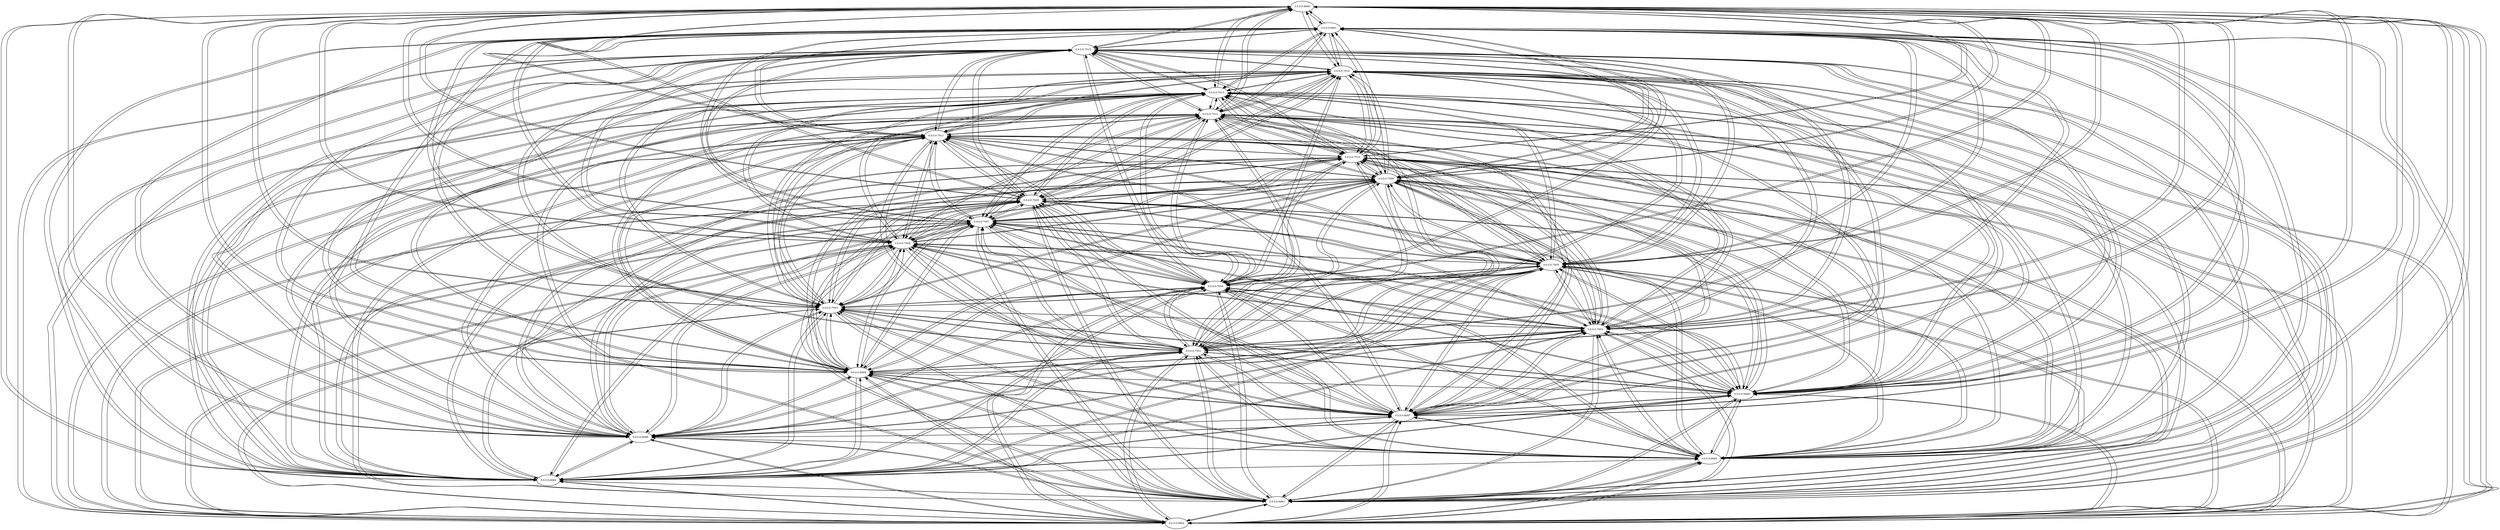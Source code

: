 digraph RGL__DirectedAdjacencyGraph {
    "0.0.0.0:6660" [
        fontsize = 8,
        label = "0.0.0.0:6660"
    ]

    "0.0.0.0:6661" [
        fontsize = 8,
        label = "0.0.0.0:6661"
    ]

    "0.0.0.0:6662" [
        fontsize = 8,
        label = "0.0.0.0:6662"
    ]

    "0.0.0.0:6663" [
        fontsize = 8,
        label = "0.0.0.0:6663"
    ]

    "0.0.0.0:6664" [
        fontsize = 8,
        label = "0.0.0.0:6664"
    ]

    "0.0.0.0:6665" [
        fontsize = 8,
        label = "0.0.0.0:6665"
    ]

    "0.0.0.0:6666" [
        fontsize = 8,
        label = "0.0.0.0:6666"
    ]

    "0.0.0.0:6667" [
        fontsize = 8,
        label = "0.0.0.0:6667"
    ]

    "0.0.0.0:6668" [
        fontsize = 8,
        label = "0.0.0.0:6668"
    ]

    "0.0.0.0:6669" [
        fontsize = 8,
        label = "0.0.0.0:6669"
    ]

    "0.0.0.0:7001" [
        fontsize = 8,
        label = "0.0.0.0:7001"
    ]

    "0.0.0.0:7002" [
        fontsize = 8,
        label = "0.0.0.0:7002"
    ]

    "0.0.0.0:7003" [
        fontsize = 8,
        label = "0.0.0.0:7003"
    ]

    "0.0.0.0:7004" [
        fontsize = 8,
        label = "0.0.0.0:7004"
    ]

    "0.0.0.0:7005" [
        fontsize = 8,
        label = "0.0.0.0:7005"
    ]

    "0.0.0.0:7006" [
        fontsize = 8,
        label = "0.0.0.0:7006"
    ]

    "0.0.0.0:7007" [
        fontsize = 8,
        label = "0.0.0.0:7007"
    ]

    "0.0.0.0:7008" [
        fontsize = 8,
        label = "0.0.0.0:7008"
    ]

    "0.0.0.0:7009" [
        fontsize = 8,
        label = "0.0.0.0:7009"
    ]

    "0.0.0.0:7010" [
        fontsize = 8,
        label = "0.0.0.0:7010"
    ]

    "0.0.0.0:7011" [
        fontsize = 8,
        label = "0.0.0.0:7011"
    ]

    "0.0.0.0:7012" [
        fontsize = 8,
        label = "0.0.0.0:7012"
    ]

    "0.0.0.0:7013" [
        fontsize = 8,
        label = "0.0.0.0:7013"
    ]

    "0.0.0.0:7014" [
        fontsize = 8,
        label = "0.0.0.0:7014"
    ]

    "0.0.0.0:7015" [
        fontsize = 8,
        label = "0.0.0.0:7015"
    ]

    "0.0.0.0:6660" -> "0.0.0.0:6661" [
        fontsize = 8
    ]

    "0.0.0.0:6660" -> "0.0.0.0:6662" [
        fontsize = 8
    ]

    "0.0.0.0:6660" -> "0.0.0.0:6663" [
        fontsize = 8
    ]

    "0.0.0.0:6660" -> "0.0.0.0:6664" [
        fontsize = 8
    ]

    "0.0.0.0:6660" -> "0.0.0.0:6665" [
        fontsize = 8
    ]

    "0.0.0.0:6660" -> "0.0.0.0:6666" [
        fontsize = 8
    ]

    "0.0.0.0:6660" -> "0.0.0.0:6667" [
        fontsize = 8
    ]

    "0.0.0.0:6660" -> "0.0.0.0:6668" [
        fontsize = 8
    ]

    "0.0.0.0:6660" -> "0.0.0.0:6669" [
        fontsize = 8
    ]

    "0.0.0.0:6660" -> "0.0.0.0:7001" [
        fontsize = 8
    ]

    "0.0.0.0:6660" -> "0.0.0.0:7002" [
        fontsize = 8
    ]

    "0.0.0.0:6660" -> "0.0.0.0:7003" [
        fontsize = 8
    ]

    "0.0.0.0:6660" -> "0.0.0.0:7004" [
        fontsize = 8
    ]

    "0.0.0.0:6660" -> "0.0.0.0:7005" [
        fontsize = 8
    ]

    "0.0.0.0:6660" -> "0.0.0.0:7006" [
        fontsize = 8
    ]

    "0.0.0.0:6660" -> "0.0.0.0:7007" [
        fontsize = 8
    ]

    "0.0.0.0:6660" -> "0.0.0.0:7008" [
        fontsize = 8
    ]

    "0.0.0.0:6660" -> "0.0.0.0:7009" [
        fontsize = 8
    ]

    "0.0.0.0:6660" -> "0.0.0.0:7010" [
        fontsize = 8
    ]

    "0.0.0.0:6660" -> "0.0.0.0:7011" [
        fontsize = 8
    ]

    "0.0.0.0:6660" -> "0.0.0.0:7012" [
        fontsize = 8
    ]

    "0.0.0.0:6660" -> "0.0.0.0:7013" [
        fontsize = 8
    ]

    "0.0.0.0:6660" -> "0.0.0.0:7014" [
        fontsize = 8
    ]

    "0.0.0.0:6660" -> "0.0.0.0:7015" [
        fontsize = 8
    ]

    "0.0.0.0:6661" -> "0.0.0.0:6660" [
        fontsize = 8
    ]

    "0.0.0.0:6661" -> "0.0.0.0:6662" [
        fontsize = 8
    ]

    "0.0.0.0:6661" -> "0.0.0.0:6663" [
        fontsize = 8
    ]

    "0.0.0.0:6661" -> "0.0.0.0:6664" [
        fontsize = 8
    ]

    "0.0.0.0:6661" -> "0.0.0.0:6665" [
        fontsize = 8
    ]

    "0.0.0.0:6661" -> "0.0.0.0:6666" [
        fontsize = 8
    ]

    "0.0.0.0:6661" -> "0.0.0.0:6667" [
        fontsize = 8
    ]

    "0.0.0.0:6661" -> "0.0.0.0:6668" [
        fontsize = 8
    ]

    "0.0.0.0:6661" -> "0.0.0.0:6669" [
        fontsize = 8
    ]

    "0.0.0.0:6661" -> "0.0.0.0:7001" [
        fontsize = 8
    ]

    "0.0.0.0:6661" -> "0.0.0.0:7002" [
        fontsize = 8
    ]

    "0.0.0.0:6661" -> "0.0.0.0:7003" [
        fontsize = 8
    ]

    "0.0.0.0:6661" -> "0.0.0.0:7004" [
        fontsize = 8
    ]

    "0.0.0.0:6661" -> "0.0.0.0:7005" [
        fontsize = 8
    ]

    "0.0.0.0:6661" -> "0.0.0.0:7006" [
        fontsize = 8
    ]

    "0.0.0.0:6661" -> "0.0.0.0:7007" [
        fontsize = 8
    ]

    "0.0.0.0:6661" -> "0.0.0.0:7008" [
        fontsize = 8
    ]

    "0.0.0.0:6661" -> "0.0.0.0:7009" [
        fontsize = 8
    ]

    "0.0.0.0:6661" -> "0.0.0.0:7010" [
        fontsize = 8
    ]

    "0.0.0.0:6661" -> "0.0.0.0:7011" [
        fontsize = 8
    ]

    "0.0.0.0:6661" -> "0.0.0.0:7012" [
        fontsize = 8
    ]

    "0.0.0.0:6661" -> "0.0.0.0:7013" [
        fontsize = 8
    ]

    "0.0.0.0:6661" -> "0.0.0.0:7014" [
        fontsize = 8
    ]

    "0.0.0.0:6661" -> "0.0.0.0:7015" [
        fontsize = 8
    ]

    "0.0.0.0:6662" -> "0.0.0.0:6660" [
        fontsize = 8
    ]

    "0.0.0.0:6662" -> "0.0.0.0:6661" [
        fontsize = 8
    ]

    "0.0.0.0:6662" -> "0.0.0.0:6663" [
        fontsize = 8
    ]

    "0.0.0.0:6662" -> "0.0.0.0:6664" [
        fontsize = 8
    ]

    "0.0.0.0:6662" -> "0.0.0.0:6665" [
        fontsize = 8
    ]

    "0.0.0.0:6662" -> "0.0.0.0:6666" [
        fontsize = 8
    ]

    "0.0.0.0:6662" -> "0.0.0.0:6667" [
        fontsize = 8
    ]

    "0.0.0.0:6662" -> "0.0.0.0:6668" [
        fontsize = 8
    ]

    "0.0.0.0:6662" -> "0.0.0.0:6669" [
        fontsize = 8
    ]

    "0.0.0.0:6662" -> "0.0.0.0:7001" [
        fontsize = 8
    ]

    "0.0.0.0:6662" -> "0.0.0.0:7002" [
        fontsize = 8
    ]

    "0.0.0.0:6662" -> "0.0.0.0:7003" [
        fontsize = 8
    ]

    "0.0.0.0:6662" -> "0.0.0.0:7004" [
        fontsize = 8
    ]

    "0.0.0.0:6662" -> "0.0.0.0:7005" [
        fontsize = 8
    ]

    "0.0.0.0:6662" -> "0.0.0.0:7006" [
        fontsize = 8
    ]

    "0.0.0.0:6662" -> "0.0.0.0:7007" [
        fontsize = 8
    ]

    "0.0.0.0:6662" -> "0.0.0.0:7008" [
        fontsize = 8
    ]

    "0.0.0.0:6662" -> "0.0.0.0:7009" [
        fontsize = 8
    ]

    "0.0.0.0:6662" -> "0.0.0.0:7010" [
        fontsize = 8
    ]

    "0.0.0.0:6662" -> "0.0.0.0:7011" [
        fontsize = 8
    ]

    "0.0.0.0:6662" -> "0.0.0.0:7012" [
        fontsize = 8
    ]

    "0.0.0.0:6662" -> "0.0.0.0:7013" [
        fontsize = 8
    ]

    "0.0.0.0:6662" -> "0.0.0.0:7014" [
        fontsize = 8
    ]

    "0.0.0.0:6662" -> "0.0.0.0:7015" [
        fontsize = 8
    ]

    "0.0.0.0:6663" -> "0.0.0.0:6660" [
        fontsize = 8
    ]

    "0.0.0.0:6663" -> "0.0.0.0:6661" [
        fontsize = 8
    ]

    "0.0.0.0:6663" -> "0.0.0.0:6662" [
        fontsize = 8
    ]

    "0.0.0.0:6663" -> "0.0.0.0:6664" [
        fontsize = 8
    ]

    "0.0.0.0:6663" -> "0.0.0.0:6665" [
        fontsize = 8
    ]

    "0.0.0.0:6663" -> "0.0.0.0:6666" [
        fontsize = 8
    ]

    "0.0.0.0:6663" -> "0.0.0.0:6667" [
        fontsize = 8
    ]

    "0.0.0.0:6663" -> "0.0.0.0:6668" [
        fontsize = 8
    ]

    "0.0.0.0:6663" -> "0.0.0.0:6669" [
        fontsize = 8
    ]

    "0.0.0.0:6663" -> "0.0.0.0:7001" [
        fontsize = 8
    ]

    "0.0.0.0:6663" -> "0.0.0.0:7002" [
        fontsize = 8
    ]

    "0.0.0.0:6663" -> "0.0.0.0:7003" [
        fontsize = 8
    ]

    "0.0.0.0:6663" -> "0.0.0.0:7004" [
        fontsize = 8
    ]

    "0.0.0.0:6663" -> "0.0.0.0:7005" [
        fontsize = 8
    ]

    "0.0.0.0:6663" -> "0.0.0.0:7006" [
        fontsize = 8
    ]

    "0.0.0.0:6663" -> "0.0.0.0:7007" [
        fontsize = 8
    ]

    "0.0.0.0:6663" -> "0.0.0.0:7008" [
        fontsize = 8
    ]

    "0.0.0.0:6663" -> "0.0.0.0:7009" [
        fontsize = 8
    ]

    "0.0.0.0:6663" -> "0.0.0.0:7010" [
        fontsize = 8
    ]

    "0.0.0.0:6663" -> "0.0.0.0:7011" [
        fontsize = 8
    ]

    "0.0.0.0:6663" -> "0.0.0.0:7012" [
        fontsize = 8
    ]

    "0.0.0.0:6663" -> "0.0.0.0:7013" [
        fontsize = 8
    ]

    "0.0.0.0:6663" -> "0.0.0.0:7014" [
        fontsize = 8
    ]

    "0.0.0.0:6663" -> "0.0.0.0:7015" [
        fontsize = 8
    ]

    "0.0.0.0:6664" -> "0.0.0.0:6660" [
        fontsize = 8
    ]

    "0.0.0.0:6664" -> "0.0.0.0:6661" [
        fontsize = 8
    ]

    "0.0.0.0:6664" -> "0.0.0.0:6662" [
        fontsize = 8
    ]

    "0.0.0.0:6664" -> "0.0.0.0:6663" [
        fontsize = 8
    ]

    "0.0.0.0:6664" -> "0.0.0.0:6665" [
        fontsize = 8
    ]

    "0.0.0.0:6664" -> "0.0.0.0:6666" [
        fontsize = 8
    ]

    "0.0.0.0:6664" -> "0.0.0.0:6667" [
        fontsize = 8
    ]

    "0.0.0.0:6664" -> "0.0.0.0:6668" [
        fontsize = 8
    ]

    "0.0.0.0:6664" -> "0.0.0.0:6669" [
        fontsize = 8
    ]

    "0.0.0.0:6664" -> "0.0.0.0:7001" [
        fontsize = 8
    ]

    "0.0.0.0:6664" -> "0.0.0.0:7002" [
        fontsize = 8
    ]

    "0.0.0.0:6664" -> "0.0.0.0:7003" [
        fontsize = 8
    ]

    "0.0.0.0:6664" -> "0.0.0.0:7004" [
        fontsize = 8
    ]

    "0.0.0.0:6664" -> "0.0.0.0:7005" [
        fontsize = 8
    ]

    "0.0.0.0:6664" -> "0.0.0.0:7006" [
        fontsize = 8
    ]

    "0.0.0.0:6664" -> "0.0.0.0:7007" [
        fontsize = 8
    ]

    "0.0.0.0:6664" -> "0.0.0.0:7008" [
        fontsize = 8
    ]

    "0.0.0.0:6664" -> "0.0.0.0:7009" [
        fontsize = 8
    ]

    "0.0.0.0:6664" -> "0.0.0.0:7010" [
        fontsize = 8
    ]

    "0.0.0.0:6664" -> "0.0.0.0:7011" [
        fontsize = 8
    ]

    "0.0.0.0:6664" -> "0.0.0.0:7012" [
        fontsize = 8
    ]

    "0.0.0.0:6664" -> "0.0.0.0:7013" [
        fontsize = 8
    ]

    "0.0.0.0:6664" -> "0.0.0.0:7014" [
        fontsize = 8
    ]

    "0.0.0.0:6664" -> "0.0.0.0:7015" [
        fontsize = 8
    ]

    "0.0.0.0:6665" -> "0.0.0.0:6660" [
        fontsize = 8
    ]

    "0.0.0.0:6665" -> "0.0.0.0:6661" [
        fontsize = 8
    ]

    "0.0.0.0:6665" -> "0.0.0.0:6662" [
        fontsize = 8
    ]

    "0.0.0.0:6665" -> "0.0.0.0:6663" [
        fontsize = 8
    ]

    "0.0.0.0:6665" -> "0.0.0.0:6664" [
        fontsize = 8
    ]

    "0.0.0.0:6665" -> "0.0.0.0:6666" [
        fontsize = 8
    ]

    "0.0.0.0:6665" -> "0.0.0.0:6667" [
        fontsize = 8
    ]

    "0.0.0.0:6665" -> "0.0.0.0:6668" [
        fontsize = 8
    ]

    "0.0.0.0:6665" -> "0.0.0.0:6669" [
        fontsize = 8
    ]

    "0.0.0.0:6665" -> "0.0.0.0:7001" [
        fontsize = 8
    ]

    "0.0.0.0:6665" -> "0.0.0.0:7002" [
        fontsize = 8
    ]

    "0.0.0.0:6665" -> "0.0.0.0:7003" [
        fontsize = 8
    ]

    "0.0.0.0:6665" -> "0.0.0.0:7004" [
        fontsize = 8
    ]

    "0.0.0.0:6665" -> "0.0.0.0:7005" [
        fontsize = 8
    ]

    "0.0.0.0:6665" -> "0.0.0.0:7006" [
        fontsize = 8
    ]

    "0.0.0.0:6665" -> "0.0.0.0:7007" [
        fontsize = 8
    ]

    "0.0.0.0:6665" -> "0.0.0.0:7008" [
        fontsize = 8
    ]

    "0.0.0.0:6665" -> "0.0.0.0:7009" [
        fontsize = 8
    ]

    "0.0.0.0:6665" -> "0.0.0.0:7010" [
        fontsize = 8
    ]

    "0.0.0.0:6665" -> "0.0.0.0:7011" [
        fontsize = 8
    ]

    "0.0.0.0:6665" -> "0.0.0.0:7012" [
        fontsize = 8
    ]

    "0.0.0.0:6665" -> "0.0.0.0:7013" [
        fontsize = 8
    ]

    "0.0.0.0:6665" -> "0.0.0.0:7014" [
        fontsize = 8
    ]

    "0.0.0.0:6665" -> "0.0.0.0:7015" [
        fontsize = 8
    ]

    "0.0.0.0:6666" -> "0.0.0.0:6660" [
        fontsize = 8
    ]

    "0.0.0.0:6666" -> "0.0.0.0:6661" [
        fontsize = 8
    ]

    "0.0.0.0:6666" -> "0.0.0.0:6662" [
        fontsize = 8
    ]

    "0.0.0.0:6666" -> "0.0.0.0:6663" [
        fontsize = 8
    ]

    "0.0.0.0:6666" -> "0.0.0.0:6664" [
        fontsize = 8
    ]

    "0.0.0.0:6666" -> "0.0.0.0:6665" [
        fontsize = 8
    ]

    "0.0.0.0:6666" -> "0.0.0.0:6667" [
        fontsize = 8
    ]

    "0.0.0.0:6666" -> "0.0.0.0:6668" [
        fontsize = 8
    ]

    "0.0.0.0:6666" -> "0.0.0.0:6669" [
        fontsize = 8
    ]

    "0.0.0.0:6666" -> "0.0.0.0:7001" [
        fontsize = 8
    ]

    "0.0.0.0:6666" -> "0.0.0.0:7002" [
        fontsize = 8
    ]

    "0.0.0.0:6666" -> "0.0.0.0:7003" [
        fontsize = 8
    ]

    "0.0.0.0:6666" -> "0.0.0.0:7004" [
        fontsize = 8
    ]

    "0.0.0.0:6666" -> "0.0.0.0:7005" [
        fontsize = 8
    ]

    "0.0.0.0:6666" -> "0.0.0.0:7006" [
        fontsize = 8
    ]

    "0.0.0.0:6666" -> "0.0.0.0:7007" [
        fontsize = 8
    ]

    "0.0.0.0:6666" -> "0.0.0.0:7008" [
        fontsize = 8
    ]

    "0.0.0.0:6666" -> "0.0.0.0:7009" [
        fontsize = 8
    ]

    "0.0.0.0:6666" -> "0.0.0.0:7010" [
        fontsize = 8
    ]

    "0.0.0.0:6666" -> "0.0.0.0:7011" [
        fontsize = 8
    ]

    "0.0.0.0:6666" -> "0.0.0.0:7012" [
        fontsize = 8
    ]

    "0.0.0.0:6666" -> "0.0.0.0:7013" [
        fontsize = 8
    ]

    "0.0.0.0:6666" -> "0.0.0.0:7014" [
        fontsize = 8
    ]

    "0.0.0.0:6666" -> "0.0.0.0:7015" [
        fontsize = 8
    ]

    "0.0.0.0:6667" -> "0.0.0.0:6660" [
        fontsize = 8
    ]

    "0.0.0.0:6667" -> "0.0.0.0:6661" [
        fontsize = 8
    ]

    "0.0.0.0:6667" -> "0.0.0.0:6662" [
        fontsize = 8
    ]

    "0.0.0.0:6667" -> "0.0.0.0:6663" [
        fontsize = 8
    ]

    "0.0.0.0:6667" -> "0.0.0.0:6664" [
        fontsize = 8
    ]

    "0.0.0.0:6667" -> "0.0.0.0:6665" [
        fontsize = 8
    ]

    "0.0.0.0:6667" -> "0.0.0.0:6666" [
        fontsize = 8
    ]

    "0.0.0.0:6667" -> "0.0.0.0:6668" [
        fontsize = 8
    ]

    "0.0.0.0:6667" -> "0.0.0.0:6669" [
        fontsize = 8
    ]

    "0.0.0.0:6667" -> "0.0.0.0:7001" [
        fontsize = 8
    ]

    "0.0.0.0:6667" -> "0.0.0.0:7002" [
        fontsize = 8
    ]

    "0.0.0.0:6667" -> "0.0.0.0:7003" [
        fontsize = 8
    ]

    "0.0.0.0:6667" -> "0.0.0.0:7004" [
        fontsize = 8
    ]

    "0.0.0.0:6667" -> "0.0.0.0:7005" [
        fontsize = 8
    ]

    "0.0.0.0:6667" -> "0.0.0.0:7006" [
        fontsize = 8
    ]

    "0.0.0.0:6667" -> "0.0.0.0:7007" [
        fontsize = 8
    ]

    "0.0.0.0:6667" -> "0.0.0.0:7008" [
        fontsize = 8
    ]

    "0.0.0.0:6667" -> "0.0.0.0:7009" [
        fontsize = 8
    ]

    "0.0.0.0:6667" -> "0.0.0.0:7010" [
        fontsize = 8
    ]

    "0.0.0.0:6667" -> "0.0.0.0:7011" [
        fontsize = 8
    ]

    "0.0.0.0:6667" -> "0.0.0.0:7012" [
        fontsize = 8
    ]

    "0.0.0.0:6667" -> "0.0.0.0:7013" [
        fontsize = 8
    ]

    "0.0.0.0:6667" -> "0.0.0.0:7014" [
        fontsize = 8
    ]

    "0.0.0.0:6667" -> "0.0.0.0:7015" [
        fontsize = 8
    ]

    "0.0.0.0:6668" -> "0.0.0.0:6660" [
        fontsize = 8
    ]

    "0.0.0.0:6668" -> "0.0.0.0:6661" [
        fontsize = 8
    ]

    "0.0.0.0:6668" -> "0.0.0.0:6662" [
        fontsize = 8
    ]

    "0.0.0.0:6668" -> "0.0.0.0:6663" [
        fontsize = 8
    ]

    "0.0.0.0:6668" -> "0.0.0.0:6664" [
        fontsize = 8
    ]

    "0.0.0.0:6668" -> "0.0.0.0:6665" [
        fontsize = 8
    ]

    "0.0.0.0:6668" -> "0.0.0.0:6666" [
        fontsize = 8
    ]

    "0.0.0.0:6668" -> "0.0.0.0:6667" [
        fontsize = 8
    ]

    "0.0.0.0:6668" -> "0.0.0.0:6669" [
        fontsize = 8
    ]

    "0.0.0.0:6668" -> "0.0.0.0:7001" [
        fontsize = 8
    ]

    "0.0.0.0:6668" -> "0.0.0.0:7002" [
        fontsize = 8
    ]

    "0.0.0.0:6668" -> "0.0.0.0:7003" [
        fontsize = 8
    ]

    "0.0.0.0:6668" -> "0.0.0.0:7004" [
        fontsize = 8
    ]

    "0.0.0.0:6668" -> "0.0.0.0:7005" [
        fontsize = 8
    ]

    "0.0.0.0:6668" -> "0.0.0.0:7006" [
        fontsize = 8
    ]

    "0.0.0.0:6668" -> "0.0.0.0:7007" [
        fontsize = 8
    ]

    "0.0.0.0:6668" -> "0.0.0.0:7008" [
        fontsize = 8
    ]

    "0.0.0.0:6668" -> "0.0.0.0:7009" [
        fontsize = 8
    ]

    "0.0.0.0:6668" -> "0.0.0.0:7010" [
        fontsize = 8
    ]

    "0.0.0.0:6668" -> "0.0.0.0:7011" [
        fontsize = 8
    ]

    "0.0.0.0:6668" -> "0.0.0.0:7012" [
        fontsize = 8
    ]

    "0.0.0.0:6668" -> "0.0.0.0:7013" [
        fontsize = 8
    ]

    "0.0.0.0:6668" -> "0.0.0.0:7014" [
        fontsize = 8
    ]

    "0.0.0.0:6668" -> "0.0.0.0:7015" [
        fontsize = 8
    ]

    "0.0.0.0:6669" -> "0.0.0.0:6660" [
        fontsize = 8
    ]

    "0.0.0.0:6669" -> "0.0.0.0:6661" [
        fontsize = 8
    ]

    "0.0.0.0:6669" -> "0.0.0.0:6662" [
        fontsize = 8
    ]

    "0.0.0.0:6669" -> "0.0.0.0:6663" [
        fontsize = 8
    ]

    "0.0.0.0:6669" -> "0.0.0.0:6664" [
        fontsize = 8
    ]

    "0.0.0.0:6669" -> "0.0.0.0:6665" [
        fontsize = 8
    ]

    "0.0.0.0:6669" -> "0.0.0.0:6666" [
        fontsize = 8
    ]

    "0.0.0.0:6669" -> "0.0.0.0:6667" [
        fontsize = 8
    ]

    "0.0.0.0:6669" -> "0.0.0.0:6668" [
        fontsize = 8
    ]

    "0.0.0.0:6669" -> "0.0.0.0:7001" [
        fontsize = 8
    ]

    "0.0.0.0:6669" -> "0.0.0.0:7002" [
        fontsize = 8
    ]

    "0.0.0.0:6669" -> "0.0.0.0:7003" [
        fontsize = 8
    ]

    "0.0.0.0:6669" -> "0.0.0.0:7004" [
        fontsize = 8
    ]

    "0.0.0.0:6669" -> "0.0.0.0:7005" [
        fontsize = 8
    ]

    "0.0.0.0:6669" -> "0.0.0.0:7006" [
        fontsize = 8
    ]

    "0.0.0.0:6669" -> "0.0.0.0:7007" [
        fontsize = 8
    ]

    "0.0.0.0:6669" -> "0.0.0.0:7008" [
        fontsize = 8
    ]

    "0.0.0.0:6669" -> "0.0.0.0:7009" [
        fontsize = 8
    ]

    "0.0.0.0:6669" -> "0.0.0.0:7010" [
        fontsize = 8
    ]

    "0.0.0.0:6669" -> "0.0.0.0:7011" [
        fontsize = 8
    ]

    "0.0.0.0:6669" -> "0.0.0.0:7012" [
        fontsize = 8
    ]

    "0.0.0.0:6669" -> "0.0.0.0:7013" [
        fontsize = 8
    ]

    "0.0.0.0:6669" -> "0.0.0.0:7014" [
        fontsize = 8
    ]

    "0.0.0.0:6669" -> "0.0.0.0:7015" [
        fontsize = 8
    ]

    "0.0.0.0:7001" -> "0.0.0.0:6660" [
        fontsize = 8
    ]

    "0.0.0.0:7001" -> "0.0.0.0:6661" [
        fontsize = 8
    ]

    "0.0.0.0:7001" -> "0.0.0.0:6662" [
        fontsize = 8
    ]

    "0.0.0.0:7001" -> "0.0.0.0:6663" [
        fontsize = 8
    ]

    "0.0.0.0:7001" -> "0.0.0.0:6664" [
        fontsize = 8
    ]

    "0.0.0.0:7001" -> "0.0.0.0:6665" [
        fontsize = 8
    ]

    "0.0.0.0:7001" -> "0.0.0.0:6666" [
        fontsize = 8
    ]

    "0.0.0.0:7001" -> "0.0.0.0:6667" [
        fontsize = 8
    ]

    "0.0.0.0:7001" -> "0.0.0.0:6668" [
        fontsize = 8
    ]

    "0.0.0.0:7001" -> "0.0.0.0:6669" [
        fontsize = 8
    ]

    "0.0.0.0:7001" -> "0.0.0.0:7002" [
        fontsize = 8
    ]

    "0.0.0.0:7001" -> "0.0.0.0:7003" [
        fontsize = 8
    ]

    "0.0.0.0:7001" -> "0.0.0.0:7004" [
        fontsize = 8
    ]

    "0.0.0.0:7001" -> "0.0.0.0:7005" [
        fontsize = 8
    ]

    "0.0.0.0:7001" -> "0.0.0.0:7006" [
        fontsize = 8
    ]

    "0.0.0.0:7001" -> "0.0.0.0:7007" [
        fontsize = 8
    ]

    "0.0.0.0:7001" -> "0.0.0.0:7008" [
        fontsize = 8
    ]

    "0.0.0.0:7001" -> "0.0.0.0:7009" [
        fontsize = 8
    ]

    "0.0.0.0:7001" -> "0.0.0.0:7010" [
        fontsize = 8
    ]

    "0.0.0.0:7001" -> "0.0.0.0:7011" [
        fontsize = 8
    ]

    "0.0.0.0:7001" -> "0.0.0.0:7012" [
        fontsize = 8
    ]

    "0.0.0.0:7001" -> "0.0.0.0:7013" [
        fontsize = 8
    ]

    "0.0.0.0:7001" -> "0.0.0.0:7014" [
        fontsize = 8
    ]

    "0.0.0.0:7001" -> "0.0.0.0:7015" [
        fontsize = 8
    ]

    "0.0.0.0:7002" -> "0.0.0.0:6660" [
        fontsize = 8
    ]

    "0.0.0.0:7002" -> "0.0.0.0:6661" [
        fontsize = 8
    ]

    "0.0.0.0:7002" -> "0.0.0.0:6662" [
        fontsize = 8
    ]

    "0.0.0.0:7002" -> "0.0.0.0:6663" [
        fontsize = 8
    ]

    "0.0.0.0:7002" -> "0.0.0.0:6664" [
        fontsize = 8
    ]

    "0.0.0.0:7002" -> "0.0.0.0:6665" [
        fontsize = 8
    ]

    "0.0.0.0:7002" -> "0.0.0.0:6666" [
        fontsize = 8
    ]

    "0.0.0.0:7002" -> "0.0.0.0:6667" [
        fontsize = 8
    ]

    "0.0.0.0:7002" -> "0.0.0.0:6668" [
        fontsize = 8
    ]

    "0.0.0.0:7002" -> "0.0.0.0:6669" [
        fontsize = 8
    ]

    "0.0.0.0:7002" -> "0.0.0.0:7001" [
        fontsize = 8
    ]

    "0.0.0.0:7002" -> "0.0.0.0:7003" [
        fontsize = 8
    ]

    "0.0.0.0:7002" -> "0.0.0.0:7004" [
        fontsize = 8
    ]

    "0.0.0.0:7002" -> "0.0.0.0:7005" [
        fontsize = 8
    ]

    "0.0.0.0:7002" -> "0.0.0.0:7006" [
        fontsize = 8
    ]

    "0.0.0.0:7002" -> "0.0.0.0:7007" [
        fontsize = 8
    ]

    "0.0.0.0:7002" -> "0.0.0.0:7008" [
        fontsize = 8
    ]

    "0.0.0.0:7002" -> "0.0.0.0:7009" [
        fontsize = 8
    ]

    "0.0.0.0:7002" -> "0.0.0.0:7010" [
        fontsize = 8
    ]

    "0.0.0.0:7002" -> "0.0.0.0:7011" [
        fontsize = 8
    ]

    "0.0.0.0:7002" -> "0.0.0.0:7012" [
        fontsize = 8
    ]

    "0.0.0.0:7002" -> "0.0.0.0:7013" [
        fontsize = 8
    ]

    "0.0.0.0:7002" -> "0.0.0.0:7014" [
        fontsize = 8
    ]

    "0.0.0.0:7002" -> "0.0.0.0:7015" [
        fontsize = 8
    ]

    "0.0.0.0:7003" -> "0.0.0.0:6660" [
        fontsize = 8
    ]

    "0.0.0.0:7003" -> "0.0.0.0:6661" [
        fontsize = 8
    ]

    "0.0.0.0:7003" -> "0.0.0.0:6662" [
        fontsize = 8
    ]

    "0.0.0.0:7003" -> "0.0.0.0:6663" [
        fontsize = 8
    ]

    "0.0.0.0:7003" -> "0.0.0.0:6664" [
        fontsize = 8
    ]

    "0.0.0.0:7003" -> "0.0.0.0:6665" [
        fontsize = 8
    ]

    "0.0.0.0:7003" -> "0.0.0.0:6666" [
        fontsize = 8
    ]

    "0.0.0.0:7003" -> "0.0.0.0:6667" [
        fontsize = 8
    ]

    "0.0.0.0:7003" -> "0.0.0.0:6668" [
        fontsize = 8
    ]

    "0.0.0.0:7003" -> "0.0.0.0:6669" [
        fontsize = 8
    ]

    "0.0.0.0:7003" -> "0.0.0.0:7001" [
        fontsize = 8
    ]

    "0.0.0.0:7003" -> "0.0.0.0:7002" [
        fontsize = 8
    ]

    "0.0.0.0:7003" -> "0.0.0.0:7004" [
        fontsize = 8
    ]

    "0.0.0.0:7003" -> "0.0.0.0:7005" [
        fontsize = 8
    ]

    "0.0.0.0:7003" -> "0.0.0.0:7006" [
        fontsize = 8
    ]

    "0.0.0.0:7003" -> "0.0.0.0:7007" [
        fontsize = 8
    ]

    "0.0.0.0:7003" -> "0.0.0.0:7008" [
        fontsize = 8
    ]

    "0.0.0.0:7003" -> "0.0.0.0:7009" [
        fontsize = 8
    ]

    "0.0.0.0:7003" -> "0.0.0.0:7010" [
        fontsize = 8
    ]

    "0.0.0.0:7003" -> "0.0.0.0:7011" [
        fontsize = 8
    ]

    "0.0.0.0:7003" -> "0.0.0.0:7012" [
        fontsize = 8
    ]

    "0.0.0.0:7003" -> "0.0.0.0:7013" [
        fontsize = 8
    ]

    "0.0.0.0:7003" -> "0.0.0.0:7014" [
        fontsize = 8
    ]

    "0.0.0.0:7003" -> "0.0.0.0:7015" [
        fontsize = 8
    ]

    "0.0.0.0:7004" -> "0.0.0.0:6660" [
        fontsize = 8
    ]

    "0.0.0.0:7004" -> "0.0.0.0:6661" [
        fontsize = 8
    ]

    "0.0.0.0:7004" -> "0.0.0.0:6662" [
        fontsize = 8
    ]

    "0.0.0.0:7004" -> "0.0.0.0:6663" [
        fontsize = 8
    ]

    "0.0.0.0:7004" -> "0.0.0.0:6664" [
        fontsize = 8
    ]

    "0.0.0.0:7004" -> "0.0.0.0:6665" [
        fontsize = 8
    ]

    "0.0.0.0:7004" -> "0.0.0.0:6666" [
        fontsize = 8
    ]

    "0.0.0.0:7004" -> "0.0.0.0:6667" [
        fontsize = 8
    ]

    "0.0.0.0:7004" -> "0.0.0.0:6668" [
        fontsize = 8
    ]

    "0.0.0.0:7004" -> "0.0.0.0:6669" [
        fontsize = 8
    ]

    "0.0.0.0:7004" -> "0.0.0.0:7001" [
        fontsize = 8
    ]

    "0.0.0.0:7004" -> "0.0.0.0:7002" [
        fontsize = 8
    ]

    "0.0.0.0:7004" -> "0.0.0.0:7003" [
        fontsize = 8
    ]

    "0.0.0.0:7004" -> "0.0.0.0:7005" [
        fontsize = 8
    ]

    "0.0.0.0:7004" -> "0.0.0.0:7006" [
        fontsize = 8
    ]

    "0.0.0.0:7004" -> "0.0.0.0:7007" [
        fontsize = 8
    ]

    "0.0.0.0:7004" -> "0.0.0.0:7008" [
        fontsize = 8
    ]

    "0.0.0.0:7004" -> "0.0.0.0:7009" [
        fontsize = 8
    ]

    "0.0.0.0:7004" -> "0.0.0.0:7010" [
        fontsize = 8
    ]

    "0.0.0.0:7004" -> "0.0.0.0:7011" [
        fontsize = 8
    ]

    "0.0.0.0:7004" -> "0.0.0.0:7012" [
        fontsize = 8
    ]

    "0.0.0.0:7004" -> "0.0.0.0:7013" [
        fontsize = 8
    ]

    "0.0.0.0:7004" -> "0.0.0.0:7014" [
        fontsize = 8
    ]

    "0.0.0.0:7004" -> "0.0.0.0:7015" [
        fontsize = 8
    ]

    "0.0.0.0:7005" -> "0.0.0.0:6660" [
        fontsize = 8
    ]

    "0.0.0.0:7005" -> "0.0.0.0:6661" [
        fontsize = 8
    ]

    "0.0.0.0:7005" -> "0.0.0.0:6662" [
        fontsize = 8
    ]

    "0.0.0.0:7005" -> "0.0.0.0:6663" [
        fontsize = 8
    ]

    "0.0.0.0:7005" -> "0.0.0.0:6664" [
        fontsize = 8
    ]

    "0.0.0.0:7005" -> "0.0.0.0:6665" [
        fontsize = 8
    ]

    "0.0.0.0:7005" -> "0.0.0.0:6666" [
        fontsize = 8
    ]

    "0.0.0.0:7005" -> "0.0.0.0:6667" [
        fontsize = 8
    ]

    "0.0.0.0:7005" -> "0.0.0.0:6668" [
        fontsize = 8
    ]

    "0.0.0.0:7005" -> "0.0.0.0:6669" [
        fontsize = 8
    ]

    "0.0.0.0:7005" -> "0.0.0.0:7001" [
        fontsize = 8
    ]

    "0.0.0.0:7005" -> "0.0.0.0:7002" [
        fontsize = 8
    ]

    "0.0.0.0:7005" -> "0.0.0.0:7003" [
        fontsize = 8
    ]

    "0.0.0.0:7005" -> "0.0.0.0:7004" [
        fontsize = 8
    ]

    "0.0.0.0:7005" -> "0.0.0.0:7006" [
        fontsize = 8
    ]

    "0.0.0.0:7005" -> "0.0.0.0:7007" [
        fontsize = 8
    ]

    "0.0.0.0:7005" -> "0.0.0.0:7008" [
        fontsize = 8
    ]

    "0.0.0.0:7005" -> "0.0.0.0:7009" [
        fontsize = 8
    ]

    "0.0.0.0:7005" -> "0.0.0.0:7010" [
        fontsize = 8
    ]

    "0.0.0.0:7005" -> "0.0.0.0:7011" [
        fontsize = 8
    ]

    "0.0.0.0:7005" -> "0.0.0.0:7012" [
        fontsize = 8
    ]

    "0.0.0.0:7005" -> "0.0.0.0:7013" [
        fontsize = 8
    ]

    "0.0.0.0:7005" -> "0.0.0.0:7014" [
        fontsize = 8
    ]

    "0.0.0.0:7005" -> "0.0.0.0:7015" [
        fontsize = 8
    ]

    "0.0.0.0:7006" -> "0.0.0.0:6660" [
        fontsize = 8
    ]

    "0.0.0.0:7006" -> "0.0.0.0:6661" [
        fontsize = 8
    ]

    "0.0.0.0:7006" -> "0.0.0.0:6662" [
        fontsize = 8
    ]

    "0.0.0.0:7006" -> "0.0.0.0:6663" [
        fontsize = 8
    ]

    "0.0.0.0:7006" -> "0.0.0.0:6664" [
        fontsize = 8
    ]

    "0.0.0.0:7006" -> "0.0.0.0:6665" [
        fontsize = 8
    ]

    "0.0.0.0:7006" -> "0.0.0.0:6666" [
        fontsize = 8
    ]

    "0.0.0.0:7006" -> "0.0.0.0:6667" [
        fontsize = 8
    ]

    "0.0.0.0:7006" -> "0.0.0.0:6668" [
        fontsize = 8
    ]

    "0.0.0.0:7006" -> "0.0.0.0:6669" [
        fontsize = 8
    ]

    "0.0.0.0:7006" -> "0.0.0.0:7001" [
        fontsize = 8
    ]

    "0.0.0.0:7006" -> "0.0.0.0:7002" [
        fontsize = 8
    ]

    "0.0.0.0:7006" -> "0.0.0.0:7003" [
        fontsize = 8
    ]

    "0.0.0.0:7006" -> "0.0.0.0:7004" [
        fontsize = 8
    ]

    "0.0.0.0:7006" -> "0.0.0.0:7005" [
        fontsize = 8
    ]

    "0.0.0.0:7006" -> "0.0.0.0:7007" [
        fontsize = 8
    ]

    "0.0.0.0:7006" -> "0.0.0.0:7008" [
        fontsize = 8
    ]

    "0.0.0.0:7006" -> "0.0.0.0:7009" [
        fontsize = 8
    ]

    "0.0.0.0:7006" -> "0.0.0.0:7010" [
        fontsize = 8
    ]

    "0.0.0.0:7006" -> "0.0.0.0:7011" [
        fontsize = 8
    ]

    "0.0.0.0:7006" -> "0.0.0.0:7012" [
        fontsize = 8
    ]

    "0.0.0.0:7006" -> "0.0.0.0:7013" [
        fontsize = 8
    ]

    "0.0.0.0:7006" -> "0.0.0.0:7014" [
        fontsize = 8
    ]

    "0.0.0.0:7006" -> "0.0.0.0:7015" [
        fontsize = 8
    ]

    "0.0.0.0:7007" -> "0.0.0.0:6660" [
        fontsize = 8
    ]

    "0.0.0.0:7007" -> "0.0.0.0:6661" [
        fontsize = 8
    ]

    "0.0.0.0:7007" -> "0.0.0.0:6662" [
        fontsize = 8
    ]

    "0.0.0.0:7007" -> "0.0.0.0:6663" [
        fontsize = 8
    ]

    "0.0.0.0:7007" -> "0.0.0.0:6664" [
        fontsize = 8
    ]

    "0.0.0.0:7007" -> "0.0.0.0:6665" [
        fontsize = 8
    ]

    "0.0.0.0:7007" -> "0.0.0.0:6666" [
        fontsize = 8
    ]

    "0.0.0.0:7007" -> "0.0.0.0:6667" [
        fontsize = 8
    ]

    "0.0.0.0:7007" -> "0.0.0.0:6668" [
        fontsize = 8
    ]

    "0.0.0.0:7007" -> "0.0.0.0:6669" [
        fontsize = 8
    ]

    "0.0.0.0:7007" -> "0.0.0.0:7001" [
        fontsize = 8
    ]

    "0.0.0.0:7007" -> "0.0.0.0:7002" [
        fontsize = 8
    ]

    "0.0.0.0:7007" -> "0.0.0.0:7003" [
        fontsize = 8
    ]

    "0.0.0.0:7007" -> "0.0.0.0:7004" [
        fontsize = 8
    ]

    "0.0.0.0:7007" -> "0.0.0.0:7005" [
        fontsize = 8
    ]

    "0.0.0.0:7007" -> "0.0.0.0:7006" [
        fontsize = 8
    ]

    "0.0.0.0:7007" -> "0.0.0.0:7008" [
        fontsize = 8
    ]

    "0.0.0.0:7007" -> "0.0.0.0:7009" [
        fontsize = 8
    ]

    "0.0.0.0:7007" -> "0.0.0.0:7010" [
        fontsize = 8
    ]

    "0.0.0.0:7007" -> "0.0.0.0:7011" [
        fontsize = 8
    ]

    "0.0.0.0:7007" -> "0.0.0.0:7012" [
        fontsize = 8
    ]

    "0.0.0.0:7007" -> "0.0.0.0:7013" [
        fontsize = 8
    ]

    "0.0.0.0:7007" -> "0.0.0.0:7014" [
        fontsize = 8
    ]

    "0.0.0.0:7007" -> "0.0.0.0:7015" [
        fontsize = 8
    ]

    "0.0.0.0:7008" -> "0.0.0.0:6660" [
        fontsize = 8
    ]

    "0.0.0.0:7008" -> "0.0.0.0:6661" [
        fontsize = 8
    ]

    "0.0.0.0:7008" -> "0.0.0.0:6662" [
        fontsize = 8
    ]

    "0.0.0.0:7008" -> "0.0.0.0:6663" [
        fontsize = 8
    ]

    "0.0.0.0:7008" -> "0.0.0.0:6664" [
        fontsize = 8
    ]

    "0.0.0.0:7008" -> "0.0.0.0:6665" [
        fontsize = 8
    ]

    "0.0.0.0:7008" -> "0.0.0.0:6666" [
        fontsize = 8
    ]

    "0.0.0.0:7008" -> "0.0.0.0:6667" [
        fontsize = 8
    ]

    "0.0.0.0:7008" -> "0.0.0.0:6668" [
        fontsize = 8
    ]

    "0.0.0.0:7008" -> "0.0.0.0:6669" [
        fontsize = 8
    ]

    "0.0.0.0:7008" -> "0.0.0.0:7001" [
        fontsize = 8
    ]

    "0.0.0.0:7008" -> "0.0.0.0:7002" [
        fontsize = 8
    ]

    "0.0.0.0:7008" -> "0.0.0.0:7003" [
        fontsize = 8
    ]

    "0.0.0.0:7008" -> "0.0.0.0:7004" [
        fontsize = 8
    ]

    "0.0.0.0:7008" -> "0.0.0.0:7005" [
        fontsize = 8
    ]

    "0.0.0.0:7008" -> "0.0.0.0:7006" [
        fontsize = 8
    ]

    "0.0.0.0:7008" -> "0.0.0.0:7007" [
        fontsize = 8
    ]

    "0.0.0.0:7008" -> "0.0.0.0:7009" [
        fontsize = 8
    ]

    "0.0.0.0:7008" -> "0.0.0.0:7010" [
        fontsize = 8
    ]

    "0.0.0.0:7008" -> "0.0.0.0:7011" [
        fontsize = 8
    ]

    "0.0.0.0:7008" -> "0.0.0.0:7012" [
        fontsize = 8
    ]

    "0.0.0.0:7008" -> "0.0.0.0:7013" [
        fontsize = 8
    ]

    "0.0.0.0:7008" -> "0.0.0.0:7014" [
        fontsize = 8
    ]

    "0.0.0.0:7008" -> "0.0.0.0:7015" [
        fontsize = 8
    ]

    "0.0.0.0:7009" -> "0.0.0.0:6660" [
        fontsize = 8
    ]

    "0.0.0.0:7009" -> "0.0.0.0:6661" [
        fontsize = 8
    ]

    "0.0.0.0:7009" -> "0.0.0.0:6662" [
        fontsize = 8
    ]

    "0.0.0.0:7009" -> "0.0.0.0:6663" [
        fontsize = 8
    ]

    "0.0.0.0:7009" -> "0.0.0.0:6664" [
        fontsize = 8
    ]

    "0.0.0.0:7009" -> "0.0.0.0:6665" [
        fontsize = 8
    ]

    "0.0.0.0:7009" -> "0.0.0.0:6666" [
        fontsize = 8
    ]

    "0.0.0.0:7009" -> "0.0.0.0:6667" [
        fontsize = 8
    ]

    "0.0.0.0:7009" -> "0.0.0.0:6668" [
        fontsize = 8
    ]

    "0.0.0.0:7009" -> "0.0.0.0:6669" [
        fontsize = 8
    ]

    "0.0.0.0:7009" -> "0.0.0.0:7001" [
        fontsize = 8
    ]

    "0.0.0.0:7009" -> "0.0.0.0:7002" [
        fontsize = 8
    ]

    "0.0.0.0:7009" -> "0.0.0.0:7003" [
        fontsize = 8
    ]

    "0.0.0.0:7009" -> "0.0.0.0:7004" [
        fontsize = 8
    ]

    "0.0.0.0:7009" -> "0.0.0.0:7005" [
        fontsize = 8
    ]

    "0.0.0.0:7009" -> "0.0.0.0:7006" [
        fontsize = 8
    ]

    "0.0.0.0:7009" -> "0.0.0.0:7007" [
        fontsize = 8
    ]

    "0.0.0.0:7009" -> "0.0.0.0:7008" [
        fontsize = 8
    ]

    "0.0.0.0:7009" -> "0.0.0.0:7010" [
        fontsize = 8
    ]

    "0.0.0.0:7009" -> "0.0.0.0:7011" [
        fontsize = 8
    ]

    "0.0.0.0:7009" -> "0.0.0.0:7012" [
        fontsize = 8
    ]

    "0.0.0.0:7009" -> "0.0.0.0:7013" [
        fontsize = 8
    ]

    "0.0.0.0:7009" -> "0.0.0.0:7014" [
        fontsize = 8
    ]

    "0.0.0.0:7009" -> "0.0.0.0:7015" [
        fontsize = 8
    ]

    "0.0.0.0:7010" -> "0.0.0.0:6660" [
        fontsize = 8
    ]

    "0.0.0.0:7010" -> "0.0.0.0:6661" [
        fontsize = 8
    ]

    "0.0.0.0:7010" -> "0.0.0.0:6662" [
        fontsize = 8
    ]

    "0.0.0.0:7010" -> "0.0.0.0:6663" [
        fontsize = 8
    ]

    "0.0.0.0:7010" -> "0.0.0.0:6664" [
        fontsize = 8
    ]

    "0.0.0.0:7010" -> "0.0.0.0:6665" [
        fontsize = 8
    ]

    "0.0.0.0:7010" -> "0.0.0.0:6666" [
        fontsize = 8
    ]

    "0.0.0.0:7010" -> "0.0.0.0:6667" [
        fontsize = 8
    ]

    "0.0.0.0:7010" -> "0.0.0.0:6668" [
        fontsize = 8
    ]

    "0.0.0.0:7010" -> "0.0.0.0:6669" [
        fontsize = 8
    ]

    "0.0.0.0:7010" -> "0.0.0.0:7001" [
        fontsize = 8
    ]

    "0.0.0.0:7010" -> "0.0.0.0:7002" [
        fontsize = 8
    ]

    "0.0.0.0:7010" -> "0.0.0.0:7003" [
        fontsize = 8
    ]

    "0.0.0.0:7010" -> "0.0.0.0:7004" [
        fontsize = 8
    ]

    "0.0.0.0:7010" -> "0.0.0.0:7005" [
        fontsize = 8
    ]

    "0.0.0.0:7010" -> "0.0.0.0:7006" [
        fontsize = 8
    ]

    "0.0.0.0:7010" -> "0.0.0.0:7007" [
        fontsize = 8
    ]

    "0.0.0.0:7010" -> "0.0.0.0:7008" [
        fontsize = 8
    ]

    "0.0.0.0:7010" -> "0.0.0.0:7009" [
        fontsize = 8
    ]

    "0.0.0.0:7010" -> "0.0.0.0:7011" [
        fontsize = 8
    ]

    "0.0.0.0:7010" -> "0.0.0.0:7012" [
        fontsize = 8
    ]

    "0.0.0.0:7010" -> "0.0.0.0:7013" [
        fontsize = 8
    ]

    "0.0.0.0:7010" -> "0.0.0.0:7014" [
        fontsize = 8
    ]

    "0.0.0.0:7010" -> "0.0.0.0:7015" [
        fontsize = 8
    ]

    "0.0.0.0:7011" -> "0.0.0.0:6660" [
        fontsize = 8
    ]

    "0.0.0.0:7011" -> "0.0.0.0:6661" [
        fontsize = 8
    ]

    "0.0.0.0:7011" -> "0.0.0.0:6662" [
        fontsize = 8
    ]

    "0.0.0.0:7011" -> "0.0.0.0:6663" [
        fontsize = 8
    ]

    "0.0.0.0:7011" -> "0.0.0.0:6664" [
        fontsize = 8
    ]

    "0.0.0.0:7011" -> "0.0.0.0:6665" [
        fontsize = 8
    ]

    "0.0.0.0:7011" -> "0.0.0.0:6666" [
        fontsize = 8
    ]

    "0.0.0.0:7011" -> "0.0.0.0:6667" [
        fontsize = 8
    ]

    "0.0.0.0:7011" -> "0.0.0.0:6668" [
        fontsize = 8
    ]

    "0.0.0.0:7011" -> "0.0.0.0:6669" [
        fontsize = 8
    ]

    "0.0.0.0:7011" -> "0.0.0.0:7001" [
        fontsize = 8
    ]

    "0.0.0.0:7011" -> "0.0.0.0:7002" [
        fontsize = 8
    ]

    "0.0.0.0:7011" -> "0.0.0.0:7003" [
        fontsize = 8
    ]

    "0.0.0.0:7011" -> "0.0.0.0:7004" [
        fontsize = 8
    ]

    "0.0.0.0:7011" -> "0.0.0.0:7005" [
        fontsize = 8
    ]

    "0.0.0.0:7011" -> "0.0.0.0:7006" [
        fontsize = 8
    ]

    "0.0.0.0:7011" -> "0.0.0.0:7007" [
        fontsize = 8
    ]

    "0.0.0.0:7011" -> "0.0.0.0:7008" [
        fontsize = 8
    ]

    "0.0.0.0:7011" -> "0.0.0.0:7009" [
        fontsize = 8
    ]

    "0.0.0.0:7011" -> "0.0.0.0:7010" [
        fontsize = 8
    ]

    "0.0.0.0:7011" -> "0.0.0.0:7012" [
        fontsize = 8
    ]

    "0.0.0.0:7011" -> "0.0.0.0:7013" [
        fontsize = 8
    ]

    "0.0.0.0:7011" -> "0.0.0.0:7014" [
        fontsize = 8
    ]

    "0.0.0.0:7011" -> "0.0.0.0:7015" [
        fontsize = 8
    ]

    "0.0.0.0:7012" -> "0.0.0.0:6660" [
        fontsize = 8
    ]

    "0.0.0.0:7012" -> "0.0.0.0:6661" [
        fontsize = 8
    ]

    "0.0.0.0:7012" -> "0.0.0.0:6662" [
        fontsize = 8
    ]

    "0.0.0.0:7012" -> "0.0.0.0:6663" [
        fontsize = 8
    ]

    "0.0.0.0:7012" -> "0.0.0.0:6664" [
        fontsize = 8
    ]

    "0.0.0.0:7012" -> "0.0.0.0:6665" [
        fontsize = 8
    ]

    "0.0.0.0:7012" -> "0.0.0.0:6666" [
        fontsize = 8
    ]

    "0.0.0.0:7012" -> "0.0.0.0:6667" [
        fontsize = 8
    ]

    "0.0.0.0:7012" -> "0.0.0.0:6668" [
        fontsize = 8
    ]

    "0.0.0.0:7012" -> "0.0.0.0:6669" [
        fontsize = 8
    ]

    "0.0.0.0:7012" -> "0.0.0.0:7001" [
        fontsize = 8
    ]

    "0.0.0.0:7012" -> "0.0.0.0:7002" [
        fontsize = 8
    ]

    "0.0.0.0:7012" -> "0.0.0.0:7003" [
        fontsize = 8
    ]

    "0.0.0.0:7012" -> "0.0.0.0:7004" [
        fontsize = 8
    ]

    "0.0.0.0:7012" -> "0.0.0.0:7005" [
        fontsize = 8
    ]

    "0.0.0.0:7012" -> "0.0.0.0:7006" [
        fontsize = 8
    ]

    "0.0.0.0:7012" -> "0.0.0.0:7007" [
        fontsize = 8
    ]

    "0.0.0.0:7012" -> "0.0.0.0:7008" [
        fontsize = 8
    ]

    "0.0.0.0:7012" -> "0.0.0.0:7009" [
        fontsize = 8
    ]

    "0.0.0.0:7012" -> "0.0.0.0:7010" [
        fontsize = 8
    ]

    "0.0.0.0:7012" -> "0.0.0.0:7011" [
        fontsize = 8
    ]

    "0.0.0.0:7012" -> "0.0.0.0:7013" [
        fontsize = 8
    ]

    "0.0.0.0:7012" -> "0.0.0.0:7014" [
        fontsize = 8
    ]

    "0.0.0.0:7012" -> "0.0.0.0:7015" [
        fontsize = 8
    ]

    "0.0.0.0:7013" -> "0.0.0.0:6660" [
        fontsize = 8
    ]

    "0.0.0.0:7013" -> "0.0.0.0:6661" [
        fontsize = 8
    ]

    "0.0.0.0:7013" -> "0.0.0.0:6662" [
        fontsize = 8
    ]

    "0.0.0.0:7013" -> "0.0.0.0:6663" [
        fontsize = 8
    ]

    "0.0.0.0:7013" -> "0.0.0.0:6664" [
        fontsize = 8
    ]

    "0.0.0.0:7013" -> "0.0.0.0:6665" [
        fontsize = 8
    ]

    "0.0.0.0:7013" -> "0.0.0.0:6666" [
        fontsize = 8
    ]

    "0.0.0.0:7013" -> "0.0.0.0:6667" [
        fontsize = 8
    ]

    "0.0.0.0:7013" -> "0.0.0.0:6668" [
        fontsize = 8
    ]

    "0.0.0.0:7013" -> "0.0.0.0:6669" [
        fontsize = 8
    ]

    "0.0.0.0:7013" -> "0.0.0.0:7001" [
        fontsize = 8
    ]

    "0.0.0.0:7013" -> "0.0.0.0:7002" [
        fontsize = 8
    ]

    "0.0.0.0:7013" -> "0.0.0.0:7003" [
        fontsize = 8
    ]

    "0.0.0.0:7013" -> "0.0.0.0:7004" [
        fontsize = 8
    ]

    "0.0.0.0:7013" -> "0.0.0.0:7005" [
        fontsize = 8
    ]

    "0.0.0.0:7013" -> "0.0.0.0:7006" [
        fontsize = 8
    ]

    "0.0.0.0:7013" -> "0.0.0.0:7007" [
        fontsize = 8
    ]

    "0.0.0.0:7013" -> "0.0.0.0:7008" [
        fontsize = 8
    ]

    "0.0.0.0:7013" -> "0.0.0.0:7009" [
        fontsize = 8
    ]

    "0.0.0.0:7013" -> "0.0.0.0:7010" [
        fontsize = 8
    ]

    "0.0.0.0:7013" -> "0.0.0.0:7011" [
        fontsize = 8
    ]

    "0.0.0.0:7013" -> "0.0.0.0:7012" [
        fontsize = 8
    ]

    "0.0.0.0:7013" -> "0.0.0.0:7014" [
        fontsize = 8
    ]

    "0.0.0.0:7013" -> "0.0.0.0:7015" [
        fontsize = 8
    ]

    "0.0.0.0:7014" -> "0.0.0.0:6660" [
        fontsize = 8
    ]

    "0.0.0.0:7014" -> "0.0.0.0:6661" [
        fontsize = 8
    ]

    "0.0.0.0:7014" -> "0.0.0.0:6662" [
        fontsize = 8
    ]

    "0.0.0.0:7014" -> "0.0.0.0:6663" [
        fontsize = 8
    ]

    "0.0.0.0:7014" -> "0.0.0.0:6664" [
        fontsize = 8
    ]

    "0.0.0.0:7014" -> "0.0.0.0:6665" [
        fontsize = 8
    ]

    "0.0.0.0:7014" -> "0.0.0.0:6666" [
        fontsize = 8
    ]

    "0.0.0.0:7014" -> "0.0.0.0:6667" [
        fontsize = 8
    ]

    "0.0.0.0:7014" -> "0.0.0.0:6668" [
        fontsize = 8
    ]

    "0.0.0.0:7014" -> "0.0.0.0:6669" [
        fontsize = 8
    ]

    "0.0.0.0:7014" -> "0.0.0.0:7001" [
        fontsize = 8
    ]

    "0.0.0.0:7014" -> "0.0.0.0:7002" [
        fontsize = 8
    ]

    "0.0.0.0:7014" -> "0.0.0.0:7003" [
        fontsize = 8
    ]

    "0.0.0.0:7014" -> "0.0.0.0:7004" [
        fontsize = 8
    ]

    "0.0.0.0:7014" -> "0.0.0.0:7005" [
        fontsize = 8
    ]

    "0.0.0.0:7014" -> "0.0.0.0:7006" [
        fontsize = 8
    ]

    "0.0.0.0:7014" -> "0.0.0.0:7007" [
        fontsize = 8
    ]

    "0.0.0.0:7014" -> "0.0.0.0:7008" [
        fontsize = 8
    ]

    "0.0.0.0:7014" -> "0.0.0.0:7009" [
        fontsize = 8
    ]

    "0.0.0.0:7014" -> "0.0.0.0:7010" [
        fontsize = 8
    ]

    "0.0.0.0:7014" -> "0.0.0.0:7011" [
        fontsize = 8
    ]

    "0.0.0.0:7014" -> "0.0.0.0:7012" [
        fontsize = 8
    ]

    "0.0.0.0:7014" -> "0.0.0.0:7013" [
        fontsize = 8
    ]

    "0.0.0.0:7014" -> "0.0.0.0:7015" [
        fontsize = 8
    ]

    "0.0.0.0:7015" -> "0.0.0.0:6660" [
        fontsize = 8
    ]

    "0.0.0.0:7015" -> "0.0.0.0:6661" [
        fontsize = 8
    ]

    "0.0.0.0:7015" -> "0.0.0.0:6662" [
        fontsize = 8
    ]

    "0.0.0.0:7015" -> "0.0.0.0:6663" [
        fontsize = 8
    ]

    "0.0.0.0:7015" -> "0.0.0.0:6664" [
        fontsize = 8
    ]

    "0.0.0.0:7015" -> "0.0.0.0:6665" [
        fontsize = 8
    ]

    "0.0.0.0:7015" -> "0.0.0.0:6666" [
        fontsize = 8
    ]

    "0.0.0.0:7015" -> "0.0.0.0:6667" [
        fontsize = 8
    ]

    "0.0.0.0:7015" -> "0.0.0.0:6668" [
        fontsize = 8
    ]

    "0.0.0.0:7015" -> "0.0.0.0:6669" [
        fontsize = 8
    ]

    "0.0.0.0:7015" -> "0.0.0.0:7001" [
        fontsize = 8
    ]

    "0.0.0.0:7015" -> "0.0.0.0:7002" [
        fontsize = 8
    ]

    "0.0.0.0:7015" -> "0.0.0.0:7003" [
        fontsize = 8
    ]

    "0.0.0.0:7015" -> "0.0.0.0:7004" [
        fontsize = 8
    ]

    "0.0.0.0:7015" -> "0.0.0.0:7005" [
        fontsize = 8
    ]

    "0.0.0.0:7015" -> "0.0.0.0:7006" [
        fontsize = 8
    ]

    "0.0.0.0:7015" -> "0.0.0.0:7007" [
        fontsize = 8
    ]

    "0.0.0.0:7015" -> "0.0.0.0:7008" [
        fontsize = 8
    ]

    "0.0.0.0:7015" -> "0.0.0.0:7009" [
        fontsize = 8
    ]

    "0.0.0.0:7015" -> "0.0.0.0:7010" [
        fontsize = 8
    ]

    "0.0.0.0:7015" -> "0.0.0.0:7011" [
        fontsize = 8
    ]

    "0.0.0.0:7015" -> "0.0.0.0:7012" [
        fontsize = 8
    ]

    "0.0.0.0:7015" -> "0.0.0.0:7013" [
        fontsize = 8
    ]

    "0.0.0.0:7015" -> "0.0.0.0:7014" [
        fontsize = 8
    ]
}
